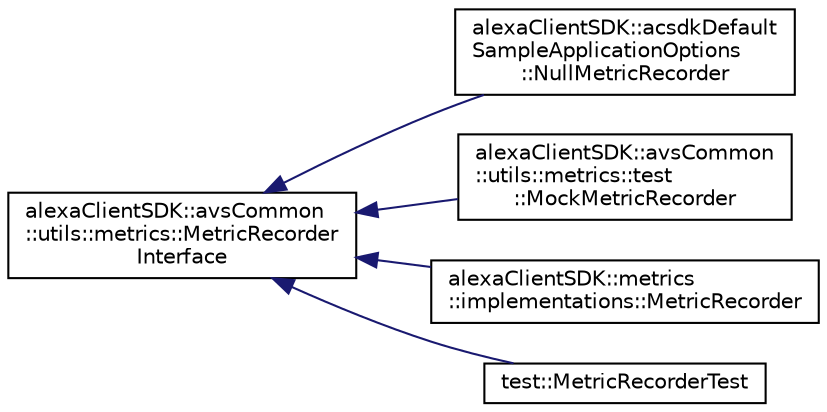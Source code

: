 digraph "Graphical Class Hierarchy"
{
  edge [fontname="Helvetica",fontsize="10",labelfontname="Helvetica",labelfontsize="10"];
  node [fontname="Helvetica",fontsize="10",shape=record];
  rankdir="LR";
  Node0 [label="alexaClientSDK::avsCommon\l::utils::metrics::MetricRecorder\lInterface",height=0.2,width=0.4,color="black", fillcolor="white", style="filled",URL="$classalexa_client_s_d_k_1_1avs_common_1_1utils_1_1metrics_1_1_metric_recorder_interface.html"];
  Node0 -> Node1 [dir="back",color="midnightblue",fontsize="10",style="solid",fontname="Helvetica"];
  Node1 [label="alexaClientSDK::acsdkDefault\lSampleApplicationOptions\l::NullMetricRecorder",height=0.2,width=0.4,color="black", fillcolor="white", style="filled",URL="$classalexa_client_s_d_k_1_1acsdk_default_sample_application_options_1_1_null_metric_recorder.html"];
  Node0 -> Node2 [dir="back",color="midnightblue",fontsize="10",style="solid",fontname="Helvetica"];
  Node2 [label="alexaClientSDK::avsCommon\l::utils::metrics::test\l::MockMetricRecorder",height=0.2,width=0.4,color="black", fillcolor="white", style="filled",URL="$classalexa_client_s_d_k_1_1avs_common_1_1utils_1_1metrics_1_1test_1_1_mock_metric_recorder.html"];
  Node0 -> Node3 [dir="back",color="midnightblue",fontsize="10",style="solid",fontname="Helvetica"];
  Node3 [label="alexaClientSDK::metrics\l::implementations::MetricRecorder",height=0.2,width=0.4,color="black", fillcolor="white", style="filled",URL="$classalexa_client_s_d_k_1_1metrics_1_1implementations_1_1_metric_recorder.html"];
  Node0 -> Node4 [dir="back",color="midnightblue",fontsize="10",style="solid",fontname="Helvetica"];
  Node4 [label="test::MetricRecorderTest",height=0.2,width=0.4,color="black", fillcolor="white", style="filled",URL="$classtest_1_1_metric_recorder_test.html"];
}
